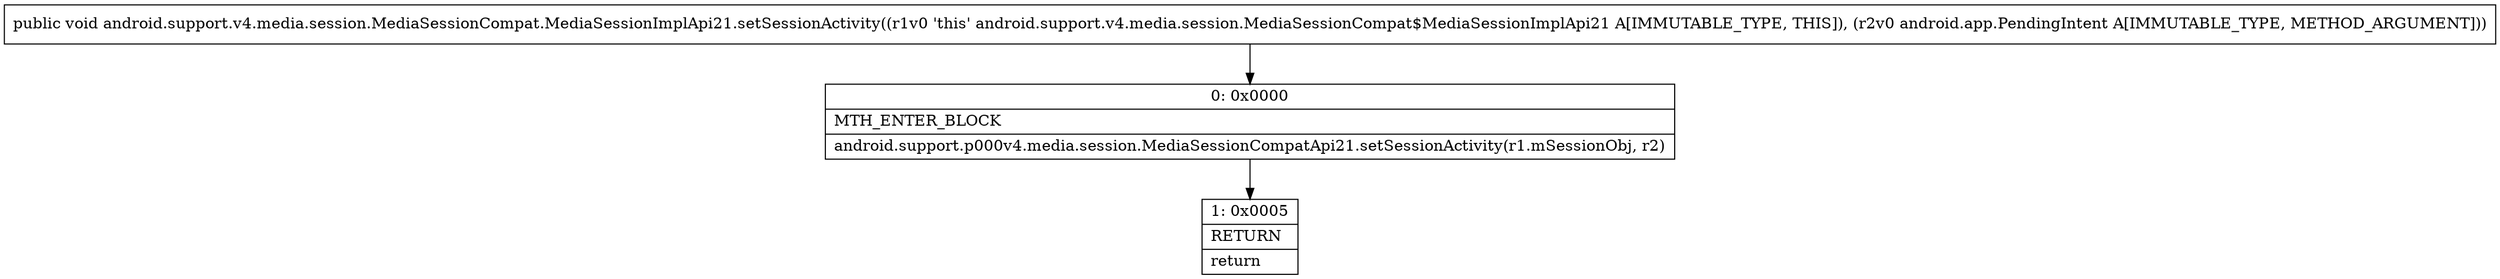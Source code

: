 digraph "CFG forandroid.support.v4.media.session.MediaSessionCompat.MediaSessionImplApi21.setSessionActivity(Landroid\/app\/PendingIntent;)V" {
Node_0 [shape=record,label="{0\:\ 0x0000|MTH_ENTER_BLOCK\l|android.support.p000v4.media.session.MediaSessionCompatApi21.setSessionActivity(r1.mSessionObj, r2)\l}"];
Node_1 [shape=record,label="{1\:\ 0x0005|RETURN\l|return\l}"];
MethodNode[shape=record,label="{public void android.support.v4.media.session.MediaSessionCompat.MediaSessionImplApi21.setSessionActivity((r1v0 'this' android.support.v4.media.session.MediaSessionCompat$MediaSessionImplApi21 A[IMMUTABLE_TYPE, THIS]), (r2v0 android.app.PendingIntent A[IMMUTABLE_TYPE, METHOD_ARGUMENT])) }"];
MethodNode -> Node_0;
Node_0 -> Node_1;
}

